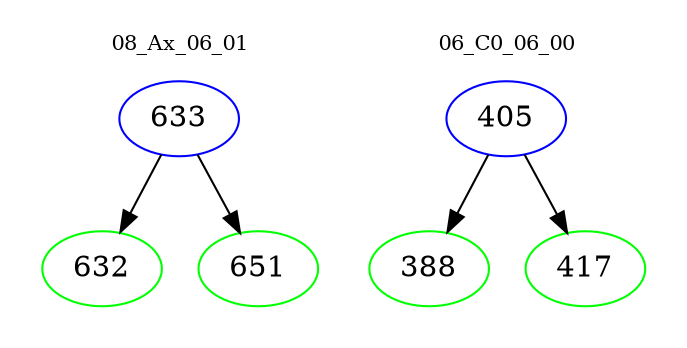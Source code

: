 digraph{
subgraph cluster_0 {
color = white
label = "08_Ax_06_01";
fontsize=10;
T0_633 [label="633", color="blue"]
T0_633 -> T0_632 [color="black"]
T0_632 [label="632", color="green"]
T0_633 -> T0_651 [color="black"]
T0_651 [label="651", color="green"]
}
subgraph cluster_1 {
color = white
label = "06_C0_06_00";
fontsize=10;
T1_405 [label="405", color="blue"]
T1_405 -> T1_388 [color="black"]
T1_388 [label="388", color="green"]
T1_405 -> T1_417 [color="black"]
T1_417 [label="417", color="green"]
}
}
